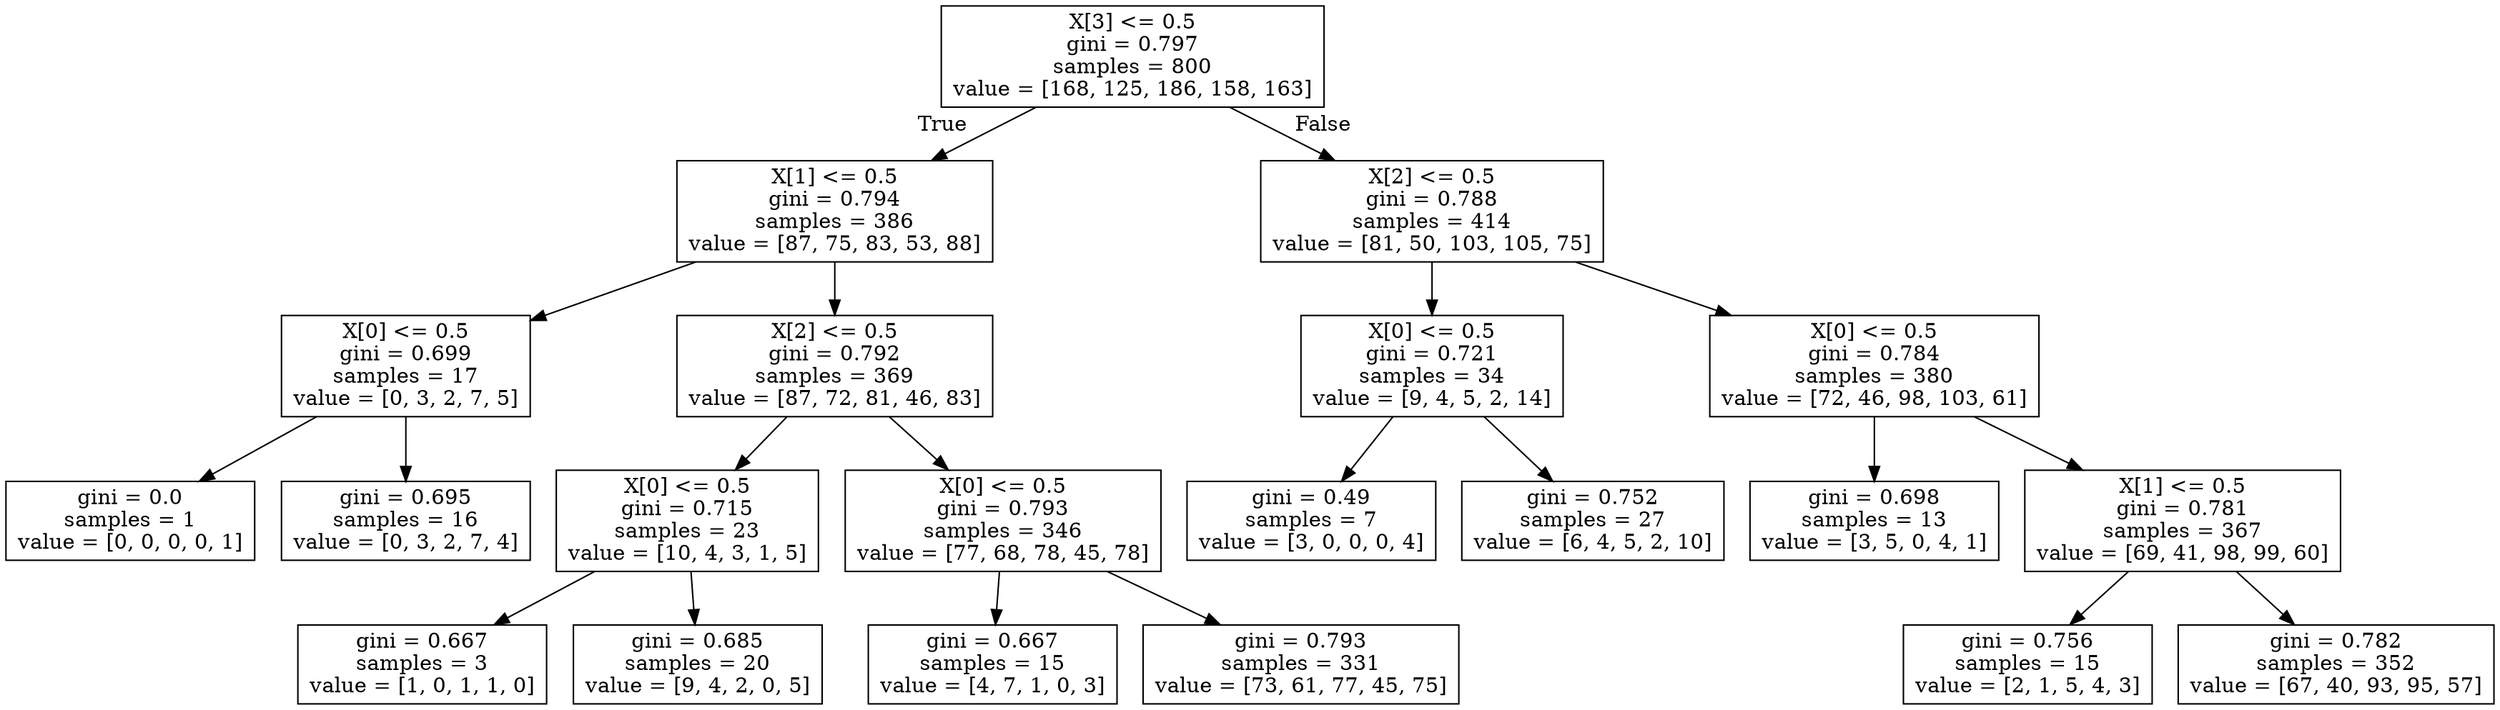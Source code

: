 digraph Tree {
node [shape=box] ;
0 [label="X[3] <= 0.5\ngini = 0.797\nsamples = 800\nvalue = [168, 125, 186, 158, 163]"] ;
1 [label="X[1] <= 0.5\ngini = 0.794\nsamples = 386\nvalue = [87, 75, 83, 53, 88]"] ;
0 -> 1 [labeldistance=2.5, labelangle=45, headlabel="True"] ;
2 [label="X[0] <= 0.5\ngini = 0.699\nsamples = 17\nvalue = [0, 3, 2, 7, 5]"] ;
1 -> 2 ;
3 [label="gini = 0.0\nsamples = 1\nvalue = [0, 0, 0, 0, 1]"] ;
2 -> 3 ;
4 [label="gini = 0.695\nsamples = 16\nvalue = [0, 3, 2, 7, 4]"] ;
2 -> 4 ;
5 [label="X[2] <= 0.5\ngini = 0.792\nsamples = 369\nvalue = [87, 72, 81, 46, 83]"] ;
1 -> 5 ;
6 [label="X[0] <= 0.5\ngini = 0.715\nsamples = 23\nvalue = [10, 4, 3, 1, 5]"] ;
5 -> 6 ;
7 [label="gini = 0.667\nsamples = 3\nvalue = [1, 0, 1, 1, 0]"] ;
6 -> 7 ;
8 [label="gini = 0.685\nsamples = 20\nvalue = [9, 4, 2, 0, 5]"] ;
6 -> 8 ;
9 [label="X[0] <= 0.5\ngini = 0.793\nsamples = 346\nvalue = [77, 68, 78, 45, 78]"] ;
5 -> 9 ;
10 [label="gini = 0.667\nsamples = 15\nvalue = [4, 7, 1, 0, 3]"] ;
9 -> 10 ;
11 [label="gini = 0.793\nsamples = 331\nvalue = [73, 61, 77, 45, 75]"] ;
9 -> 11 ;
12 [label="X[2] <= 0.5\ngini = 0.788\nsamples = 414\nvalue = [81, 50, 103, 105, 75]"] ;
0 -> 12 [labeldistance=2.5, labelangle=-45, headlabel="False"] ;
13 [label="X[0] <= 0.5\ngini = 0.721\nsamples = 34\nvalue = [9, 4, 5, 2, 14]"] ;
12 -> 13 ;
14 [label="gini = 0.49\nsamples = 7\nvalue = [3, 0, 0, 0, 4]"] ;
13 -> 14 ;
15 [label="gini = 0.752\nsamples = 27\nvalue = [6, 4, 5, 2, 10]"] ;
13 -> 15 ;
16 [label="X[0] <= 0.5\ngini = 0.784\nsamples = 380\nvalue = [72, 46, 98, 103, 61]"] ;
12 -> 16 ;
17 [label="gini = 0.698\nsamples = 13\nvalue = [3, 5, 0, 4, 1]"] ;
16 -> 17 ;
18 [label="X[1] <= 0.5\ngini = 0.781\nsamples = 367\nvalue = [69, 41, 98, 99, 60]"] ;
16 -> 18 ;
19 [label="gini = 0.756\nsamples = 15\nvalue = [2, 1, 5, 4, 3]"] ;
18 -> 19 ;
20 [label="gini = 0.782\nsamples = 352\nvalue = [67, 40, 93, 95, 57]"] ;
18 -> 20 ;
}